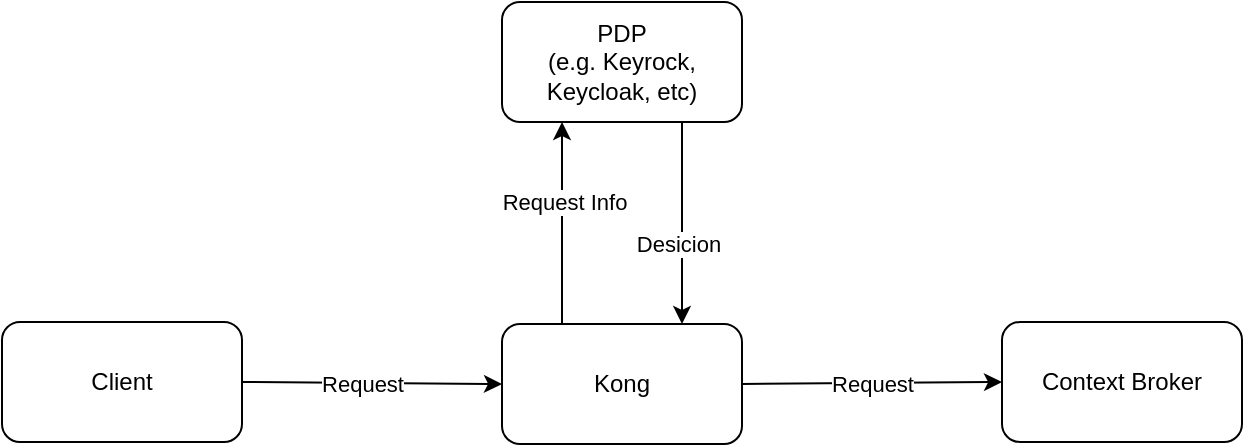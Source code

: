 <mxfile version="19.0.2" type="device"><diagram id="DvU2R7iz--RgLpl7CWUs" name="Page-1"><mxGraphModel dx="1146" dy="520" grid="1" gridSize="10" guides="1" tooltips="1" connect="1" arrows="1" fold="1" page="1" pageScale="1" pageWidth="850" pageHeight="1100" math="0" shadow="0"><root><mxCell id="0"/><mxCell id="1" parent="0"/><mxCell id="krx6IPcIt8jTMt1JJcye-1" value="&lt;div&gt;PDP&lt;/div&gt;&lt;div&gt;(e.g. Keyrock, Keycloak, etc)&lt;br&gt;&lt;/div&gt;" style="rounded=1;whiteSpace=wrap;html=1;" vertex="1" parent="1"><mxGeometry x="320" y="80" width="120" height="60" as="geometry"/></mxCell><mxCell id="krx6IPcIt8jTMt1JJcye-2" value="&lt;div&gt;Kong&lt;/div&gt;" style="rounded=1;whiteSpace=wrap;html=1;" vertex="1" parent="1"><mxGeometry x="320" y="241" width="120" height="60" as="geometry"/></mxCell><mxCell id="krx6IPcIt8jTMt1JJcye-4" value="Client" style="rounded=1;whiteSpace=wrap;html=1;" vertex="1" parent="1"><mxGeometry x="70" y="240" width="120" height="60" as="geometry"/></mxCell><mxCell id="krx6IPcIt8jTMt1JJcye-5" value="Context Broker" style="rounded=1;whiteSpace=wrap;html=1;" vertex="1" parent="1"><mxGeometry x="570" y="240" width="120" height="60" as="geometry"/></mxCell><mxCell id="krx6IPcIt8jTMt1JJcye-6" value="" style="endArrow=classic;html=1;rounded=0;exitX=1;exitY=0.5;exitDx=0;exitDy=0;entryX=0;entryY=0.5;entryDx=0;entryDy=0;" edge="1" parent="1" source="krx6IPcIt8jTMt1JJcye-4" target="krx6IPcIt8jTMt1JJcye-2"><mxGeometry width="50" height="50" relative="1" as="geometry"><mxPoint x="120" y="430" as="sourcePoint"/><mxPoint x="170" y="380" as="targetPoint"/></mxGeometry></mxCell><mxCell id="krx6IPcIt8jTMt1JJcye-7" value="Request" style="edgeLabel;html=1;align=center;verticalAlign=middle;resizable=0;points=[];" vertex="1" connectable="0" parent="krx6IPcIt8jTMt1JJcye-6"><mxGeometry x="-0.296" y="1" relative="1" as="geometry"><mxPoint x="14" y="1" as="offset"/></mxGeometry></mxCell><mxCell id="krx6IPcIt8jTMt1JJcye-8" value="" style="endArrow=classic;html=1;rounded=0;exitX=0.25;exitY=0;exitDx=0;exitDy=0;entryX=0.25;entryY=1;entryDx=0;entryDy=0;" edge="1" parent="1" source="krx6IPcIt8jTMt1JJcye-2" target="krx6IPcIt8jTMt1JJcye-1"><mxGeometry width="50" height="50" relative="1" as="geometry"><mxPoint x="340" y="220" as="sourcePoint"/><mxPoint x="390" y="170" as="targetPoint"/></mxGeometry></mxCell><mxCell id="krx6IPcIt8jTMt1JJcye-10" value="Request Info" style="edgeLabel;html=1;align=center;verticalAlign=middle;resizable=0;points=[];" vertex="1" connectable="0" parent="krx6IPcIt8jTMt1JJcye-8"><mxGeometry x="0.508" y="-1" relative="1" as="geometry"><mxPoint y="15" as="offset"/></mxGeometry></mxCell><mxCell id="krx6IPcIt8jTMt1JJcye-11" value="" style="endArrow=classic;html=1;rounded=0;exitX=0.75;exitY=1;exitDx=0;exitDy=0;entryX=0.75;entryY=0;entryDx=0;entryDy=0;" edge="1" parent="1" source="krx6IPcIt8jTMt1JJcye-1" target="krx6IPcIt8jTMt1JJcye-2"><mxGeometry width="50" height="50" relative="1" as="geometry"><mxPoint x="490" y="190" as="sourcePoint"/><mxPoint x="540" y="140" as="targetPoint"/></mxGeometry></mxCell><mxCell id="krx6IPcIt8jTMt1JJcye-12" value="Desicion" style="edgeLabel;html=1;align=center;verticalAlign=middle;resizable=0;points=[];" vertex="1" connectable="0" parent="krx6IPcIt8jTMt1JJcye-11"><mxGeometry x="0.571" y="-2" relative="1" as="geometry"><mxPoint y="-19" as="offset"/></mxGeometry></mxCell><mxCell id="krx6IPcIt8jTMt1JJcye-13" value="Request" style="endArrow=classic;html=1;rounded=0;exitX=1;exitY=0.5;exitDx=0;exitDy=0;entryX=0;entryY=0.5;entryDx=0;entryDy=0;" edge="1" parent="1" source="krx6IPcIt8jTMt1JJcye-2" target="krx6IPcIt8jTMt1JJcye-5"><mxGeometry width="50" height="50" relative="1" as="geometry"><mxPoint x="490" y="320" as="sourcePoint"/><mxPoint x="540" y="270" as="targetPoint"/></mxGeometry></mxCell></root></mxGraphModel></diagram></mxfile>